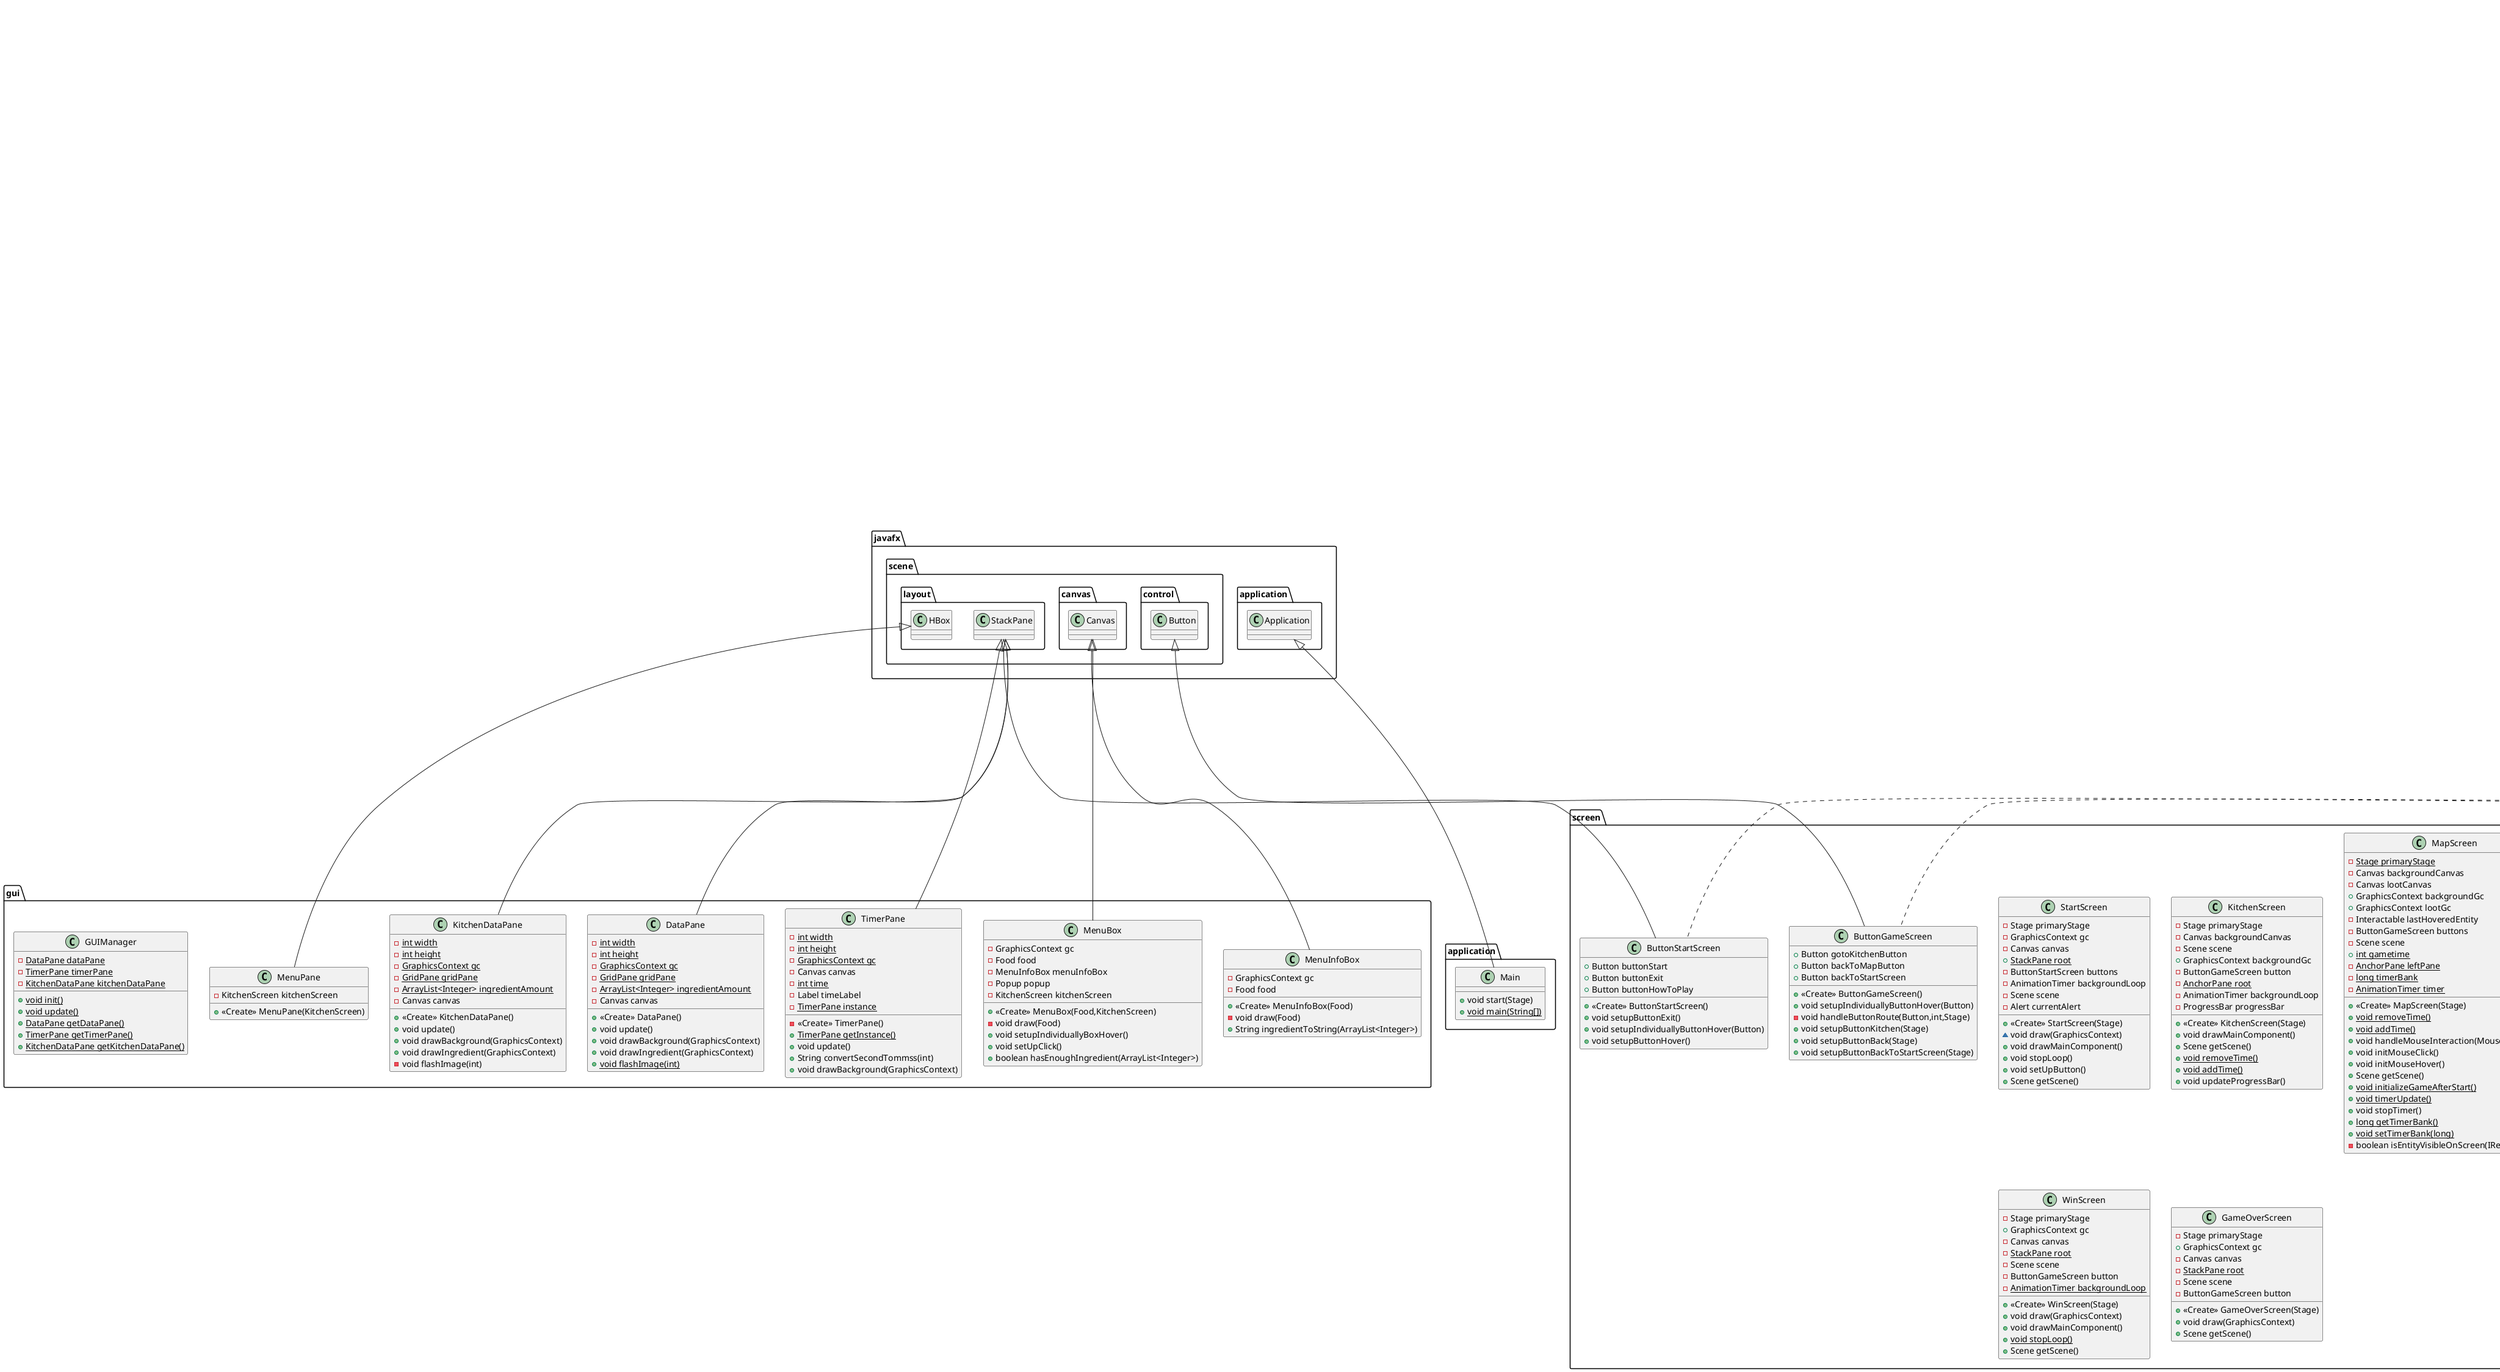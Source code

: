 @startuml
class logic.GameController {
- {static} ArrayList<AbstractMap.SimpleEntry<Integer,Integer>> lootLocation
+ {static} ArrayList<Integer> LOOT_COOLDOWN
- {static} ArrayList<Integer> ingredient_amount
+ {static} String[] INGREDIENTS
- {static} double percentageWinning
+ {static} int STARTTIME
- {static} int time
+ {static} boolean isClockInteracted
- {static} ArrayList<Food> foods
+ {static} int currentScreenID
+ {static} void initGame()
+ {static} void resetGame()
+ {static} ArrayList<Integer> getIngredient_amount()
+ {static} int getTime()
+ {static} void setTime(int)
+ {static} double getPercentageWinning()
+ {static} void setIngredient_amount(ArrayList<Integer>)
+ {static} void setPercentageWinning(double)
+ {static} void initLoot()
+ {static} void initClock()
+ {static} ArrayList<Integer> randomizeFromSeconds(int)
+ {static} void initFood()
+ {static} void randomUpdateIngredient(int)
+ {static} void handleRandomize(int)
+ {static} boolean isRemovalDone()
+ {static} ArrayList<Food> getFoods()
+ {static} ArrayList<Integer> subtractIngredient(ArrayList<Integer>,ArrayList<Integer>)
}


class gui.TimerPane {
- {static} int width
- {static} int height
- {static} GraphicsContext gc
- Canvas canvas
- {static} int time
- Label timeLabel
- {static} TimerPane instance
- <<Create>> TimerPane()
+ {static} TimerPane getInstance()
+ void update()
+ String convertSecondTommss(int)
+ void drawBackground(GraphicsContext)
}


class logic.SwitchPage {
- {static} MapScreen mapScreen
- {static} KitchenScreen kitchenScreen
- {static} GameOverScreen gameOverScreen
- {static} StartScreen startScreen
- {static} WinScreen winScreen
+ {static} void init(Stage)
+ {static} void switchToMapScreen(Stage)
+ {static} void switchToKitchenScreen(Stage)
+ {static} void switchToGameOverScreen(Stage)
+ {static} void switchtoStartScreen(Stage)
+ {static} void switchToWinScreen(Stage)
}


class gui.MenuBox {
- GraphicsContext gc
- Food food
- MenuInfoBox menuInfoBox
- Popup popup
- KitchenScreen kitchenScreen
+ <<Create>> MenuBox(Food,KitchenScreen)
- void draw(Food)
+ void setupIndividuallyBoxHover()
+ void setUpClick()
+ boolean hasEnoughIngredient(ArrayList<Integer>)
}


class gui.DataPane {
- {static} int width
- {static} int height
- {static} GraphicsContext gc
- {static} GridPane gridPane
- {static} ArrayList<Integer> ingredientAmount
- Canvas canvas
+ <<Create>> DataPane()
+ void update()
+ void drawBackground(GraphicsContext)
+ void drawIngredient(GraphicsContext)
+ {static} void flashImage(int)
}


class screen.StartScreen {
- Stage primaryStage
- GraphicsContext gc
- Canvas canvas
+ {static} StackPane root
- ButtonStartScreen buttons
- AnimationTimer backgroundLoop
- Scene scene
- Alert currentAlert
+ <<Create>> StartScreen(Stage)
~ void draw(GraphicsContext)
+ void drawMainComponent()
+ void stopLoop()
+ void setUpButton()
+ Scene getScene()
}


class screen.ButtonGameScreen {
+ Button gotoKitchenButton
+ Button backToMapButton
+ Button backToStartScreen
+ <<Create>> ButtonGameScreen()
+ void setupIndividuallyButtonHover(Button)
- void handleButtonRoute(Button,int,Stage)
+ void setupButtonKitchen(Stage)
+ void setupButtonBack(Stage)
+ void setupButtonBackToStartScreen(Stage)
}


class sharedObject.RenderableHolder {
- List<IRenderable> entities
- Comparator<IRenderable> comparator
- {static} RenderableHolder instance
+ {static} Image startScreen_background
+ {static} Image startScreen_title
+ {static} Image startScreen_toi
+ {static} Image startScreen_oven
+ {static} Image mapScreen_background
+ {static} Image lootSprite
+ {static} Image lootOpenedSprite
+ {static} Image dataPane_background
+ {static} ArrayList<Image> ingredientSprite
+ {static} Image timerPane_background
+ {static} Image gameOverScreen_background
+ {static} Image kitchenScreen_background
+ {static} Image kitchenScreen_table
+ {static} Image kitchenScreen_toi
+ {static} Image mapScreen_clock
+ {static} Image mapScreen_dance
+ {static} Image kitchenDataPane_background
+ {static} Image winScreen_background
+ {static} Image winScreen_title
+ {static} Image winScreen_toi
+ {static} Image logo
+ {static} ArrayList<Image> foodSprite
+ <<Create>> RenderableHolder()
+ void add(IRenderable)
+ {static} void loadResource()
+ {static} RenderableHolder getInstance()
+ List<IRenderable> getEntities()
}


class screen.KitchenScreen {
- Stage primaryStage
- Canvas backgroundCanvas
- Scene scene
+ GraphicsContext backgroundGc
- ButtonGameScreen button
- {static} AnchorPane root
- AnimationTimer backgroundLoop
- ProgressBar progressBar
+ <<Create>> KitchenScreen(Stage)
+ void drawMainComponent()
+ Scene getScene()
+ {static} void removeTime()
+ {static} void addTime()
+ void updateProgressBar()
}


class sharedObject.AudioLoader {
+ {static} AudioClip startScreen_background
+ {static} AudioClip mapScreen_lootOpen
+ {static} AudioClip mapScreen_lootClose
+ {static} AudioClip gameMusic
+ {static} AudioClip mapScreen_exchange
+ {static} AudioClip mapScreen_error
+ {static} AudioClip failSound
+ {static} AudioClip winSound
}

class screen.ButtonStartScreen {
+ Button buttonStart
+ Button buttonExit
+ Button buttonHowToPlay
+ <<Create>> ButtonStartScreen()
+ void setupButtonExit()
+ void setupIndividuallyButtonHover(Button)
+ void setupButtonHover()
}


class screen.MapScreen {
- {static} Stage primaryStage
- Canvas backgroundCanvas
- Canvas lootCanvas
+ GraphicsContext backgroundGc
+ GraphicsContext lootGc
- Interactable lastHoveredEntity
- ButtonGameScreen buttons
- Scene scene
+ {static} int gametime
- {static} AnchorPane leftPane
- {static} long timerBank
- {static} AnimationTimer timer
+ <<Create>> MapScreen(Stage)
+ {static} void removeTime()
+ {static} void addTime()
+ void handleMouseInteraction(MouseEvent,int)
+ void initMouseClick()
+ void initMouseHover()
+ Scene getScene()
+ {static} void initializeGameAfterStart()
+ {static} void timerUpdate()
+ void stopTimer()
+ {static} long getTimerBank()
+ {static} void setTimerBank(long)
- boolean isEntityVisibleOnScreen(IRenderable)
}


class constant.ButtonStyles {
- {static} String HOVER_BUTTON_STYLE
- {static} String NORMAL_BUTTON_STYLE
- {static} String KITCHEN_BUTTON_STYLE
- {static} String KITCHEN_BUTTON_HOVER_STYLE
+ {static} String getHoverButtonStyle()
+ {static} String getNormalButtonStyle()
+ {static} String getKitchenButtonStyle()
+ {static} String getKitchenButtonHoverStyle()
}


class gui.MenuPane {
- KitchenScreen kitchenScreen
+ <<Create>> MenuPane(KitchenScreen)
}


class application.Main {
+ void start(Stage)
+ {static} void main(String[])
}

interface sharedObject.IRenderable {
+ int getZ()
+ int getX()
+ int getY()
+ int getSizeX()
+ int getSizeY()
+ void draw(GraphicsContext)
+ boolean isVisible()
}

class logic.Clock {
- {static} int CLOCK_SIZEX
- {static} int CLOCK_SIZEY
- ImageView clockImage
- PixelReader pixelReader
- boolean isHovered
+ <<Create>> Clock(int,int)
+ void interact(GraphicsContext)
+ void onHover(GraphicsContext)
+ void onUnhover(GraphicsContext)
+ void draw(GraphicsContext)
+ int getX()
+ int getY()
+ int getSizeX()
+ int getSizeY()
+ void handleClick(MouseEvent,GraphicsContext)
}


class logic.Loot {
- {static} int LOOT_SIZEX
- {static} int LOOT_SIZEY
- ImageView lootImage
- ImageView lootOpenedImage
- PixelReader pixelReader
- boolean isHovered
- boolean isInteract
- Timer interactTimer
- int[] secondsLeft
+ <<Create>> Loot(int,int)
+ void draw(GraphicsContext)
+ void interact(GraphicsContext)
- void startCountdown(GraphicsContext)
+ void setTimerToZero()
+ void onHover(GraphicsContext)
+ void onUnhover(GraphicsContext)
+ void handleClick(MouseEvent,GraphicsContext)
+ int getX()
+ int getY()
+ int getSizeX()
+ int getSizeY()
}


interface logic.base.HoverableButton {
~ void setupIndividuallyButtonHover(Button)
}

class gui.MenuInfoBox {
- GraphicsContext gc
- Food food
+ <<Create>> MenuInfoBox(Food)
- void draw(Food)
+ String ingredientToString(ArrayList<Integer>)
}


class gui.KitchenDataPane {
- {static} int width
- {static} int height
- {static} GraphicsContext gc
- {static} GridPane gridPane
- {static} ArrayList<Integer> ingredientAmount
- Canvas canvas
+ <<Create>> KitchenDataPane()
+ void update()
+ void drawBackground(GraphicsContext)
+ void drawIngredient(GraphicsContext)
- void flashImage(int)
}


class logic.Food {
- String name
- double score
- ArrayList<Integer> ingredients
- Image image
+ <<Create>> Food(String,double,ArrayList<Integer>,Image)
+ boolean isMatchIngredient(ArrayList<Integer>)
+ String getName()
+ void setName(String)
+ double getScore()
+ void setScore(double)
+ ArrayList<Integer> getIngredients()
+ void setIngredients(ArrayList<Integer>)
+ Image getImage()
+ void setImage(Image)
}


interface logic.base.Interactable {
~ void interact(GraphicsContext)
~ void onHover(GraphicsContext)
~ void onUnhover(GraphicsContext)
~ int getX()
~ int getY()
~ int getSizeX()
~ int getSizeY()
~ void handleClick(MouseEvent,GraphicsContext)
}

class gui.GUIManager {
- {static} DataPane dataPane
- {static} TimerPane timerPane
- {static} KitchenDataPane kitchenDataPane
+ {static} void init()
+ {static} void update()
+ {static} DataPane getDataPane()
+ {static} TimerPane getTimerPane()
+ {static} KitchenDataPane getKitchenDataPane()
}


class screen.WinScreen {
- Stage primaryStage
+ GraphicsContext gc
- Canvas canvas
- {static} StackPane root
- Scene scene
- ButtonGameScreen button
- {static} AnimationTimer backgroundLoop
+ <<Create>> WinScreen(Stage)
+ void draw(GraphicsContext)
+ void drawMainComponent()
+ {static} void stopLoop()
+ Scene getScene()
}


abstract class logic.Component {
# int x
# int z
# boolean visible
# <<Create>> Component()
+ int getZ()
+ boolean isVisible()
}


class screen.GameOverScreen {
- Stage primaryStage
+ GraphicsContext gc
- Canvas canvas
- {static} StackPane root
- Scene scene
- ButtonGameScreen button
+ <<Create>> GameOverScreen(Stage)
+ void draw(GraphicsContext)
+ Scene getScene()
}




javafx.scene.layout.StackPane <|-- gui.TimerPane
javafx.scene.canvas.Canvas <|-- gui.MenuBox
javafx.scene.layout.StackPane <|-- gui.DataPane
logic.base.HoverableButton <|.. screen.ButtonGameScreen
javafx.scene.control.Button <|-- screen.ButtonGameScreen
logic.base.HoverableButton <|.. screen.ButtonStartScreen
javafx.scene.layout.StackPane <|-- screen.ButtonStartScreen
javafx.scene.layout.HBox <|-- gui.MenuPane
javafx.application.Application <|-- application.Main
logic.base.Interactable <|.. logic.Clock
logic.Component <|-- logic.Clock
logic.base.Interactable <|.. logic.Loot
logic.Component <|-- logic.Loot
javafx.scene.canvas.Canvas <|-- gui.MenuInfoBox
javafx.scene.layout.StackPane <|-- gui.KitchenDataPane
sharedObject.IRenderable <|.. logic.Component
@enduml